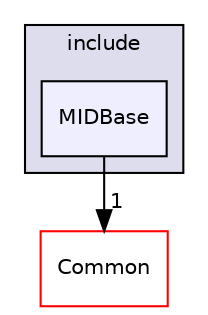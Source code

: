 digraph "/home/travis/build/AliceO2Group/AliceO2/Detectors/MUON/MID/Base/include/MIDBase" {
  bgcolor=transparent;
  compound=true
  node [ fontsize="10", fontname="Helvetica"];
  edge [ labelfontsize="10", labelfontname="Helvetica"];
  subgraph clusterdir_489f40b36f28d316deaebf4fe902d76f {
    graph [ bgcolor="#ddddee", pencolor="black", label="include" fontname="Helvetica", fontsize="10", URL="dir_489f40b36f28d316deaebf4fe902d76f.html"]
  dir_5b00db032e84d636540c8b9dc671c514 [shape=box, label="MIDBase", style="filled", fillcolor="#eeeeff", pencolor="black", URL="dir_5b00db032e84d636540c8b9dc671c514.html"];
  }
  dir_4ab6b4cc6a7edbff49100e9123df213f [shape=box label="Common" color="red" URL="dir_4ab6b4cc6a7edbff49100e9123df213f.html"];
  dir_5b00db032e84d636540c8b9dc671c514->dir_4ab6b4cc6a7edbff49100e9123df213f [headlabel="1", labeldistance=1.5 headhref="dir_000611_000036.html"];
}
